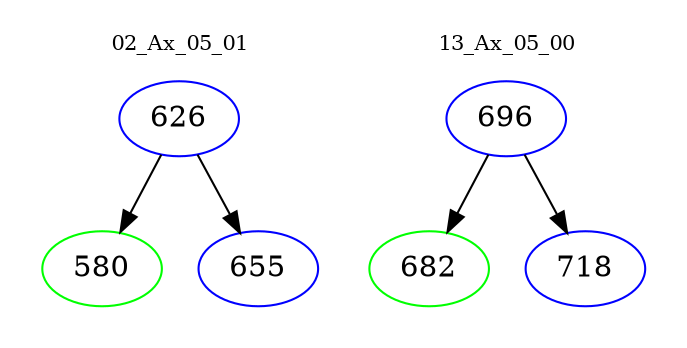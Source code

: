digraph{
subgraph cluster_0 {
color = white
label = "02_Ax_05_01";
fontsize=10;
T0_626 [label="626", color="blue"]
T0_626 -> T0_580 [color="black"]
T0_580 [label="580", color="green"]
T0_626 -> T0_655 [color="black"]
T0_655 [label="655", color="blue"]
}
subgraph cluster_1 {
color = white
label = "13_Ax_05_00";
fontsize=10;
T1_696 [label="696", color="blue"]
T1_696 -> T1_682 [color="black"]
T1_682 [label="682", color="green"]
T1_696 -> T1_718 [color="black"]
T1_718 [label="718", color="blue"]
}
}
